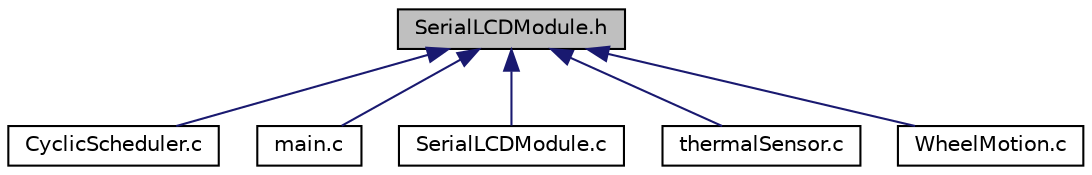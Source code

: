 digraph "SerialLCDModule.h"
{
  edge [fontname="Helvetica",fontsize="10",labelfontname="Helvetica",labelfontsize="10"];
  node [fontname="Helvetica",fontsize="10",shape=record];
  Node1 [label="SerialLCDModule.h",height=0.2,width=0.4,color="black", fillcolor="grey75", style="filled", fontcolor="black"];
  Node1 -> Node2 [dir="back",color="midnightblue",fontsize="10",style="solid",fontname="Helvetica"];
  Node2 [label="CyclicScheduler.c",height=0.2,width=0.4,color="black", fillcolor="white", style="filled",URL="$_cyclic_scheduler_8c.html"];
  Node1 -> Node3 [dir="back",color="midnightblue",fontsize="10",style="solid",fontname="Helvetica"];
  Node3 [label="main.c",height=0.2,width=0.4,color="black", fillcolor="white", style="filled",URL="$main_8c.html"];
  Node1 -> Node4 [dir="back",color="midnightblue",fontsize="10",style="solid",fontname="Helvetica"];
  Node4 [label="SerialLCDModule.c",height=0.2,width=0.4,color="black", fillcolor="white", style="filled",URL="$_serial_l_c_d_module_8c.html"];
  Node1 -> Node5 [dir="back",color="midnightblue",fontsize="10",style="solid",fontname="Helvetica"];
  Node5 [label="thermalSensor.c",height=0.2,width=0.4,color="black", fillcolor="white", style="filled",URL="$thermal_sensor_8c.html"];
  Node1 -> Node6 [dir="back",color="midnightblue",fontsize="10",style="solid",fontname="Helvetica"];
  Node6 [label="WheelMotion.c",height=0.2,width=0.4,color="black", fillcolor="white", style="filled",URL="$_wheel_motion_8c.html"];
}
